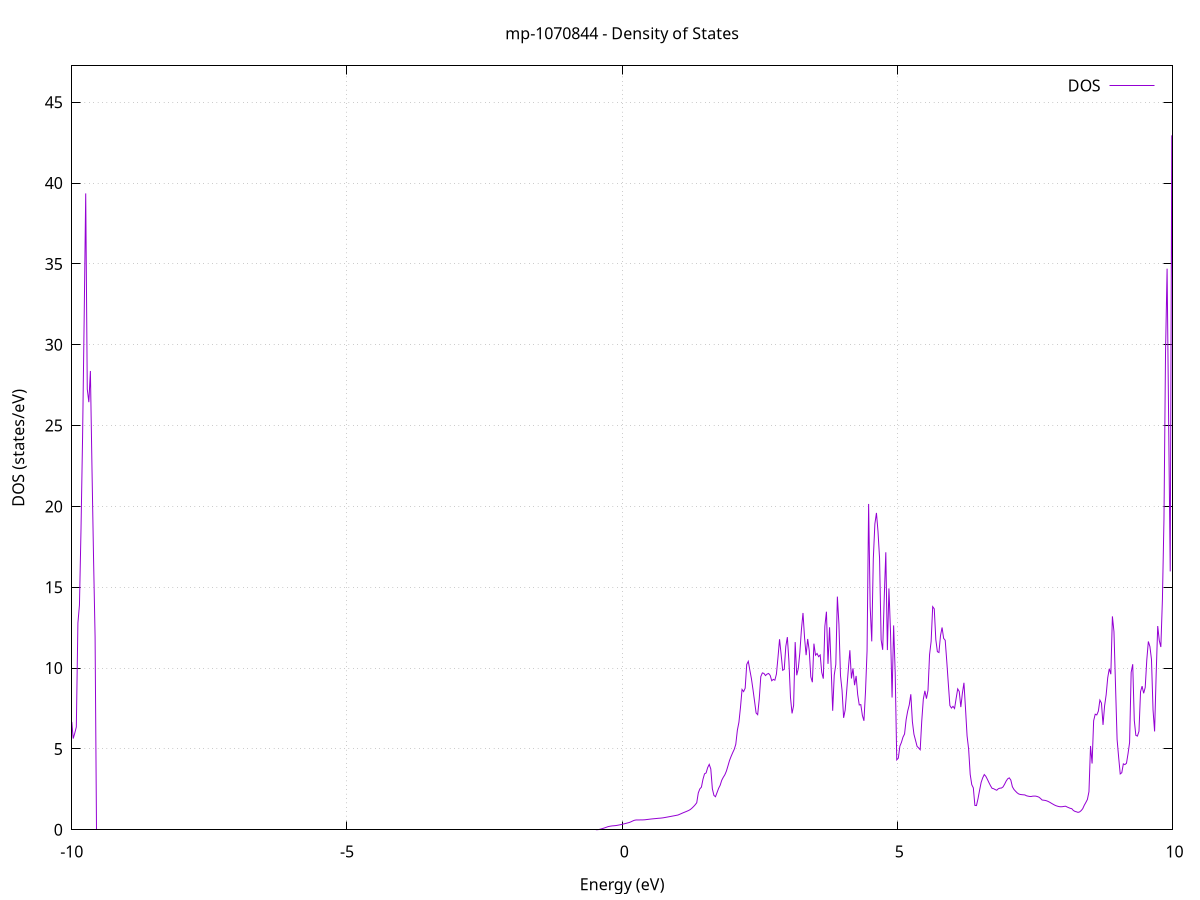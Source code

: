 set title 'mp-1070844 - Density of States'
set xlabel 'Energy (eV)'
set ylabel 'DOS (states/eV)'
set grid
set xrange [-10:10]
set yrange [0:47.246]
set xzeroaxis lt -1
set terminal png size 800,600
set output 'mp-1070844_dos_gnuplot.png'
plot '-' using 1:2 with lines title 'DOS'
-34.166400 0.000000
-34.138000 0.000000
-34.109600 0.000000
-34.081200 0.000000
-34.052800 0.000000
-34.024400 0.000000
-33.996000 0.000000
-33.967600 0.000000
-33.939200 0.000000
-33.910800 0.000000
-33.882400 0.000000
-33.854000 0.000000
-33.825600 0.000000
-33.797200 0.000000
-33.768800 0.000000
-33.740400 0.000000
-33.712100 0.000000
-33.683700 0.000000
-33.655300 0.000000
-33.626900 0.000000
-33.598500 0.000000
-33.570100 0.000000
-33.541700 0.000000
-33.513300 0.000000
-33.484900 0.000000
-33.456500 0.000000
-33.428100 0.000000
-33.399700 0.000000
-33.371300 0.000000
-33.342900 0.000000
-33.314500 0.000000
-33.286100 0.000000
-33.257700 0.000000
-33.229300 0.000000
-33.201000 0.000000
-33.172600 0.000000
-33.144200 0.000000
-33.115800 0.000000
-33.087400 0.000000
-33.059000 0.000000
-33.030600 0.000000
-33.002200 0.000000
-32.973800 0.000000
-32.945400 0.000000
-32.917000 0.000000
-32.888600 0.000000
-32.860200 0.000000
-32.831800 0.000000
-32.803400 0.000000
-32.775000 0.000000
-32.746600 0.000000
-32.718200 0.000000
-32.689900 0.000000
-32.661500 0.000000
-32.633100 0.000000
-32.604700 0.000000
-32.576300 0.000000
-32.547900 0.000000
-32.519500 0.000000
-32.491100 0.000000
-32.462700 0.000000
-32.434300 0.000000
-32.405900 0.000000
-32.377500 0.000000
-32.349100 0.000000
-32.320700 0.000000
-32.292300 0.000000
-32.263900 0.000000
-32.235500 0.000000
-32.207100 0.000000
-32.178800 0.000000
-32.150400 0.000000
-32.122000 0.000000
-32.093600 0.000000
-32.065200 0.000000
-32.036800 0.000000
-32.008400 0.000000
-31.980000 0.000000
-31.951600 0.000000
-31.923200 0.000000
-31.894800 0.000000
-31.866400 0.000000
-31.838000 0.000000
-31.809600 0.000000
-31.781200 0.000000
-31.752800 0.000000
-31.724400 0.000000
-31.696000 0.000000
-31.667700 0.000000
-31.639300 0.000000
-31.610900 0.000000
-31.582500 13.163100
-31.554100 102.648900
-31.525700 0.000000
-31.497300 0.000000
-31.468900 0.000000
-31.440500 0.000000
-31.412100 0.000000
-31.383700 0.000000
-31.355300 0.000000
-31.326900 0.000000
-31.298500 0.000000
-31.270100 0.000000
-31.241700 0.000000
-31.213300 0.000000
-31.184900 0.000000
-31.156500 0.000000
-31.128200 0.000000
-31.099800 0.000000
-31.071400 0.000000
-31.043000 0.000000
-31.014600 0.000000
-30.986200 0.000000
-30.957800 0.000000
-30.929400 0.000000
-30.901000 0.000000
-30.872600 0.000000
-30.844200 0.000000
-30.815800 0.000000
-30.787400 0.000000
-30.759000 0.000000
-30.730600 0.000000
-30.702200 0.000000
-30.673800 0.000000
-30.645400 0.000000
-30.617100 0.000000
-30.588700 0.000000
-30.560300 0.000000
-30.531900 0.000000
-30.503500 0.000000
-30.475100 0.000000
-30.446700 0.000000
-30.418300 0.000000
-30.389900 0.000000
-30.361500 0.000000
-30.333100 0.000000
-30.304700 0.000000
-30.276300 0.000000
-30.247900 0.000000
-30.219500 0.000000
-30.191100 0.000000
-30.162700 0.000000
-30.134300 0.000000
-30.106000 0.000000
-30.077600 0.000000
-30.049200 0.000000
-30.020800 0.000000
-29.992400 0.000000
-29.964000 0.000000
-29.935600 0.000000
-29.907200 0.000000
-29.878800 0.000000
-29.850400 0.000000
-29.822000 0.000000
-29.793600 0.000000
-29.765200 0.000000
-29.736800 0.000000
-29.708400 0.000000
-29.680000 0.000000
-29.651600 0.000000
-29.623200 0.000000
-29.594900 0.000000
-29.566500 0.000000
-29.538100 0.000000
-29.509700 0.000000
-29.481300 0.000000
-29.452900 0.000000
-29.424500 0.000000
-29.396100 0.000000
-29.367700 0.000000
-29.339300 0.000000
-29.310900 0.000000
-29.282500 0.000000
-29.254100 0.000000
-29.225700 0.000000
-29.197300 0.000000
-29.168900 0.000000
-29.140500 0.000000
-29.112100 0.000000
-29.083800 0.000000
-29.055400 0.000000
-29.027000 0.000000
-28.998600 0.000000
-28.970200 0.000000
-28.941800 0.000000
-28.913400 0.000000
-28.885000 0.000000
-28.856600 0.000000
-28.828200 0.000000
-28.799800 0.000000
-28.771400 0.000000
-28.743000 0.000000
-28.714600 0.000000
-28.686200 0.000000
-28.657800 0.000000
-28.629400 0.000000
-28.601000 0.000000
-28.572700 0.000000
-28.544300 0.000000
-28.515900 0.000000
-28.487500 0.000000
-28.459100 0.000000
-28.430700 0.000000
-28.402300 0.000000
-28.373900 0.000000
-28.345500 0.000000
-28.317100 0.000000
-28.288700 0.000000
-28.260300 0.000000
-28.231900 0.000000
-28.203500 0.000000
-28.175100 0.000000
-28.146700 0.000000
-28.118300 0.000000
-28.089900 0.000000
-28.061500 0.000000
-28.033200 0.000000
-28.004800 0.000000
-27.976400 0.000000
-27.948000 0.000000
-27.919600 0.000000
-27.891200 0.000000
-27.862800 0.000000
-27.834400 0.000000
-27.806000 0.000000
-27.777600 0.000000
-27.749200 0.000000
-27.720800 0.000000
-27.692400 0.000000
-27.664000 0.000000
-27.635600 0.000000
-27.607200 0.000000
-27.578800 0.000000
-27.550400 0.000000
-27.522100 0.000000
-27.493700 0.000000
-27.465300 0.000000
-27.436900 0.000000
-27.408500 0.000000
-27.380100 0.000000
-27.351700 0.000000
-27.323300 0.000000
-27.294900 0.000000
-27.266500 0.000000
-27.238100 0.000000
-27.209700 0.000000
-27.181300 0.000000
-27.152900 0.000000
-27.124500 0.000000
-27.096100 0.000000
-27.067700 0.000000
-27.039300 0.000000
-27.011000 0.000000
-26.982600 0.000000
-26.954200 0.000000
-26.925800 0.000000
-26.897400 0.000000
-26.869000 0.000000
-26.840600 0.000000
-26.812200 0.000000
-26.783800 0.000000
-26.755400 0.000000
-26.727000 0.000000
-26.698600 0.000000
-26.670200 0.000000
-26.641800 0.000000
-26.613400 0.000000
-26.585000 0.000000
-26.556600 0.000000
-26.528200 0.000000
-26.499900 0.000000
-26.471500 0.000000
-26.443100 0.000000
-26.414700 0.000000
-26.386300 0.000000
-26.357900 0.000000
-26.329500 0.000000
-26.301100 0.000000
-26.272700 0.000000
-26.244300 0.000000
-26.215900 0.000000
-26.187500 0.000000
-26.159100 0.000000
-26.130700 0.000000
-26.102300 0.000000
-26.073900 0.000000
-26.045500 0.000000
-26.017100 0.000000
-25.988800 0.000000
-25.960400 0.000000
-25.932000 0.000000
-25.903600 0.000000
-25.875200 0.000000
-25.846800 0.000000
-25.818400 0.000000
-25.790000 0.000000
-25.761600 0.000000
-25.733200 0.000000
-25.704800 0.000000
-25.676400 0.000000
-25.648000 0.000000
-25.619600 0.000000
-25.591200 0.000000
-25.562800 0.000000
-25.534400 0.000000
-25.506000 0.000000
-25.477600 0.000000
-25.449300 0.000000
-25.420900 0.000000
-25.392500 0.000000
-25.364100 0.000000
-25.335700 0.000000
-25.307300 0.000000
-25.278900 0.000000
-25.250500 0.000000
-25.222100 0.000000
-25.193700 0.000000
-25.165300 0.000000
-25.136900 0.000000
-25.108500 0.000000
-25.080100 0.000000
-25.051700 0.000000
-25.023300 0.000000
-24.994900 0.000000
-24.966500 0.000000
-24.938200 0.000000
-24.909800 0.000000
-24.881400 0.000000
-24.853000 0.000000
-24.824600 0.000000
-24.796200 0.000000
-24.767800 0.000000
-24.739400 0.000000
-24.711000 0.000000
-24.682600 0.000000
-24.654200 0.000000
-24.625800 0.000000
-24.597400 0.000000
-24.569000 0.000000
-24.540600 0.000000
-24.512200 0.000000
-24.483800 0.000000
-24.455400 0.000000
-24.427100 0.000000
-24.398700 0.000000
-24.370300 0.000000
-24.341900 0.000000
-24.313500 0.000000
-24.285100 0.000000
-24.256700 0.000000
-24.228300 0.000000
-24.199900 0.000000
-24.171500 0.000000
-24.143100 0.000000
-24.114700 0.000000
-24.086300 0.000000
-24.057900 0.000000
-24.029500 0.000000
-24.001100 0.000000
-23.972700 0.000000
-23.944300 0.000000
-23.916000 0.000000
-23.887600 0.000000
-23.859200 0.000000
-23.830800 0.000000
-23.802400 0.000000
-23.774000 0.000000
-23.745600 0.000000
-23.717200 0.000000
-23.688800 0.000000
-23.660400 0.000000
-23.632000 0.000000
-23.603600 0.000000
-23.575200 0.000000
-23.546800 0.000000
-23.518400 0.000000
-23.490000 0.000000
-23.461600 0.000000
-23.433200 0.000000
-23.404900 0.000000
-23.376500 0.000000
-23.348100 0.000000
-23.319700 0.000000
-23.291300 0.000000
-23.262900 0.000000
-23.234500 0.000000
-23.206100 0.000000
-23.177700 0.000000
-23.149300 0.000000
-23.120900 0.000000
-23.092500 0.000000
-23.064100 0.000000
-23.035700 0.000000
-23.007300 0.000000
-22.978900 0.000000
-22.950500 0.000000
-22.922100 0.000000
-22.893800 0.000000
-22.865400 0.000000
-22.837000 0.000000
-22.808600 0.000000
-22.780200 0.000000
-22.751800 0.000000
-22.723400 0.000000
-22.695000 0.000000
-22.666600 0.000000
-22.638200 0.000000
-22.609800 0.000000
-22.581400 0.000000
-22.553000 0.000000
-22.524600 0.000000
-22.496200 0.000000
-22.467800 0.000000
-22.439400 0.000000
-22.411000 0.000000
-22.382600 0.000000
-22.354300 0.000000
-22.325900 0.000000
-22.297500 0.000000
-22.269100 0.000000
-22.240700 0.000000
-22.212300 0.000000
-22.183900 0.000000
-22.155500 0.000000
-22.127100 0.000000
-22.098700 0.000000
-22.070300 0.000000
-22.041900 0.000000
-22.013500 0.000000
-21.985100 0.000000
-21.956700 0.000000
-21.928300 0.000000
-21.899900 0.000000
-21.871500 0.000000
-21.843200 0.000000
-21.814800 0.000000
-21.786400 0.000000
-21.758000 0.000000
-21.729600 0.000000
-21.701200 0.000000
-21.672800 0.000000
-21.644400 0.000000
-21.616000 0.000000
-21.587600 0.000000
-21.559200 0.000000
-21.530800 0.000000
-21.502400 0.000000
-21.474000 0.000000
-21.445600 0.000000
-21.417200 0.000000
-21.388800 0.000000
-21.360400 0.000000
-21.332100 0.000000
-21.303700 0.000000
-21.275300 0.000000
-21.246900 0.000000
-21.218500 0.000000
-21.190100 0.000000
-21.161700 0.000000
-21.133300 0.000000
-21.104900 0.000000
-21.076500 0.000000
-21.048100 0.000000
-21.019700 0.000000
-20.991300 0.000000
-20.962900 0.000000
-20.934500 0.000000
-20.906100 0.000000
-20.877700 0.000000
-20.849300 0.000000
-20.821000 0.000000
-20.792600 0.000000
-20.764200 0.000000
-20.735800 0.000000
-20.707400 0.000000
-20.679000 0.000000
-20.650600 0.000000
-20.622200 0.000000
-20.593800 0.000000
-20.565400 0.000000
-20.537000 0.000000
-20.508600 0.000000
-20.480200 0.000000
-20.451800 0.000000
-20.423400 0.000000
-20.395000 0.000000
-20.366600 0.000000
-20.338200 0.000000
-20.309900 0.000000
-20.281500 0.000000
-20.253100 0.000000
-20.224700 0.000000
-20.196300 0.000000
-20.167900 0.000000
-20.139500 0.000000
-20.111100 0.000000
-20.082700 0.000000
-20.054300 0.000000
-20.025900 0.000000
-19.997500 0.000000
-19.969100 0.000000
-19.940700 0.000000
-19.912300 0.000000
-19.883900 0.000000
-19.855500 0.000000
-19.827100 0.000000
-19.798800 0.000000
-19.770400 0.000000
-19.742000 0.000000
-19.713600 0.000000
-19.685200 0.000000
-19.656800 0.000000
-19.628400 0.000000
-19.600000 0.000000
-19.571600 0.000000
-19.543200 0.000000
-19.514800 0.000000
-19.486400 0.000000
-19.458000 0.000000
-19.429600 0.000000
-19.401200 0.000000
-19.372800 0.000000
-19.344400 0.000000
-19.316000 0.000000
-19.287600 0.000000
-19.259300 0.000000
-19.230900 0.000000
-19.202500 0.000000
-19.174100 0.000000
-19.145700 0.000000
-19.117300 0.000000
-19.088900 0.000000
-19.060500 0.000000
-19.032100 0.000000
-19.003700 0.000000
-18.975300 0.000000
-18.946900 0.000000
-18.918500 0.000000
-18.890100 0.000000
-18.861700 0.000000
-18.833300 0.000000
-18.804900 0.000000
-18.776500 0.000000
-18.748200 0.000000
-18.719800 0.000000
-18.691400 0.000000
-18.663000 0.000000
-18.634600 0.000000
-18.606200 0.000000
-18.577800 0.000000
-18.549400 0.000000
-18.521000 0.000000
-18.492600 0.000000
-18.464200 0.000000
-18.435800 0.000000
-18.407400 0.000000
-18.379000 0.000000
-18.350600 0.000000
-18.322200 0.000000
-18.293800 0.000000
-18.265400 0.000000
-18.237100 0.000000
-18.208700 0.000000
-18.180300 0.000000
-18.151900 0.000000
-18.123500 0.000000
-18.095100 0.000000
-18.066700 0.000000
-18.038300 0.000000
-18.009900 0.000000
-17.981500 0.000000
-17.953100 0.000000
-17.924700 0.000000
-17.896300 0.000000
-17.867900 0.000000
-17.839500 0.000000
-17.811100 0.000000
-17.782700 0.000000
-17.754300 0.000000
-17.726000 0.000000
-17.697600 0.000000
-17.669200 0.000000
-17.640800 0.000000
-17.612400 0.000000
-17.584000 0.000000
-17.555600 0.000000
-17.527200 0.000000
-17.498800 0.000000
-17.470400 0.000000
-17.442000 0.000000
-17.413600 0.000000
-17.385200 0.000000
-17.356800 0.000000
-17.328400 0.000000
-17.300000 0.000000
-17.271600 0.000000
-17.243200 0.000000
-17.214900 0.000000
-17.186500 0.000000
-17.158100 0.000000
-17.129700 0.000000
-17.101300 0.000000
-17.072900 0.000000
-17.044500 0.000000
-17.016100 0.000000
-16.987700 0.000000
-16.959300 0.000000
-16.930900 0.000000
-16.902500 0.000000
-16.874100 0.000000
-16.845700 0.000000
-16.817300 0.000000
-16.788900 0.000000
-16.760500 0.000000
-16.732100 0.000000
-16.703700 0.000000
-16.675400 0.000000
-16.647000 0.000000
-16.618600 0.000000
-16.590200 0.000000
-16.561800 0.000000
-16.533400 0.000000
-16.505000 0.000000
-16.476600 0.000000
-16.448200 0.000000
-16.419800 0.000000
-16.391400 0.000000
-16.363000 0.000000
-16.334600 0.000000
-16.306200 0.000000
-16.277800 0.000000
-16.249400 0.000000
-16.221000 0.000000
-16.192600 0.000000
-16.164300 0.000000
-16.135900 0.000000
-16.107500 0.000000
-16.079100 0.000000
-16.050700 0.000000
-16.022300 0.000000
-15.993900 0.000000
-15.965500 0.000000
-15.937100 0.000000
-15.908700 0.000000
-15.880300 0.000000
-15.851900 0.000000
-15.823500 0.000000
-15.795100 0.000000
-15.766700 0.000000
-15.738300 0.000000
-15.709900 0.000000
-15.681500 0.000000
-15.653200 0.000000
-15.624800 0.000000
-15.596400 0.000000
-15.568000 0.000000
-15.539600 0.000000
-15.511200 0.000000
-15.482800 0.000000
-15.454400 0.000000
-15.426000 0.000000
-15.397600 0.000000
-15.369200 0.000000
-15.340800 0.000000
-15.312400 0.000000
-15.284000 0.000000
-15.255600 0.000000
-15.227200 0.000000
-15.198800 0.000000
-15.170400 0.000000
-15.142100 0.000000
-15.113700 0.000000
-15.085300 0.000000
-15.056900 0.000000
-15.028500 0.000000
-15.000100 0.000000
-14.971700 0.000000
-14.943300 0.000000
-14.914900 0.000000
-14.886500 0.000000
-14.858100 0.000000
-14.829700 0.000000
-14.801300 0.000000
-14.772900 0.000000
-14.744500 0.000000
-14.716100 0.000000
-14.687700 0.000000
-14.659300 0.000000
-14.631000 0.000000
-14.602600 0.000000
-14.574200 0.000000
-14.545800 0.000000
-14.517400 0.000000
-14.489000 0.000000
-14.460600 0.000000
-14.432200 0.000000
-14.403800 0.000000
-14.375400 0.000000
-14.347000 0.000000
-14.318600 0.000000
-14.290200 0.000000
-14.261800 0.000000
-14.233400 0.000000
-14.205000 0.000000
-14.176600 0.000000
-14.148200 0.000000
-14.119900 0.000000
-14.091500 0.000000
-14.063100 0.000000
-14.034700 0.000000
-14.006300 0.000000
-13.977900 0.000000
-13.949500 0.000000
-13.921100 0.000000
-13.892700 0.000000
-13.864300 0.000000
-13.835900 0.000000
-13.807500 0.000000
-13.779100 0.000000
-13.750700 0.000000
-13.722300 0.000000
-13.693900 0.000000
-13.665500 0.000000
-13.637100 0.000000
-13.608700 0.000000
-13.580400 0.000000
-13.552000 0.000000
-13.523600 0.000000
-13.495200 0.000000
-13.466800 0.000000
-13.438400 0.000000
-13.410000 0.000000
-13.381600 0.000000
-13.353200 0.000000
-13.324800 0.000000
-13.296400 0.000000
-13.268000 0.000000
-13.239600 0.000000
-13.211200 0.000000
-13.182800 0.000000
-13.154400 0.000000
-13.126000 0.000000
-13.097600 0.000000
-13.069300 0.000000
-13.040900 0.000000
-13.012500 0.000000
-12.984100 0.000000
-12.955700 0.000000
-12.927300 0.000000
-12.898900 0.000000
-12.870500 0.000000
-12.842100 0.000000
-12.813700 0.000000
-12.785300 0.000000
-12.756900 0.000000
-12.728500 0.000000
-12.700100 0.000000
-12.671700 0.000000
-12.643300 0.000000
-12.614900 0.000000
-12.586500 0.000000
-12.558200 0.000000
-12.529800 0.000000
-12.501400 0.000000
-12.473000 0.000000
-12.444600 0.000000
-12.416200 0.000000
-12.387800 0.000000
-12.359400 0.000000
-12.331000 0.000000
-12.302600 0.000000
-12.274200 0.000000
-12.245800 0.000000
-12.217400 0.000000
-12.189000 0.000000
-12.160600 0.000000
-12.132200 0.000000
-12.103800 0.000000
-12.075400 0.000000
-12.047100 0.000000
-12.018700 0.000000
-11.990300 0.000000
-11.961900 0.000000
-11.933500 0.000000
-11.905100 0.000000
-11.876700 0.000000
-11.848300 0.000000
-11.819900 0.000000
-11.791500 0.000000
-11.763100 0.000000
-11.734700 0.000000
-11.706300 0.000000
-11.677900 0.000000
-11.649500 0.000000
-11.621100 0.000000
-11.592700 0.000000
-11.564300 0.000000
-11.536000 0.000000
-11.507600 0.000000
-11.479200 0.000000
-11.450800 0.000000
-11.422400 0.000000
-11.394000 0.000000
-11.365600 0.000000
-11.337200 0.000000
-11.308800 0.000000
-11.280400 0.000000
-11.252000 0.000000
-11.223600 0.000000
-11.195200 0.000000
-11.166800 0.000000
-11.138400 0.000000
-11.110000 0.000000
-11.081600 0.000000
-11.053200 0.000000
-11.024800 0.000000
-10.996500 0.000000
-10.968100 0.000000
-10.939700 0.000000
-10.911300 0.000000
-10.882900 0.000000
-10.854500 0.000000
-10.826100 0.000000
-10.797700 0.000000
-10.769300 0.000000
-10.740900 0.000000
-10.712500 0.000000
-10.684100 0.000000
-10.655700 0.000000
-10.627300 0.000000
-10.598900 0.000000
-10.570500 0.000000
-10.542100 0.000000
-10.513700 0.000000
-10.485400 0.000000
-10.457000 0.000000
-10.428600 0.000000
-10.400200 0.000000
-10.371800 0.000000
-10.343400 0.000000
-10.315000 0.000000
-10.286600 0.000000
-10.258200 0.000000
-10.229800 0.655000
-10.201400 6.188200
-10.173000 9.972200
-10.144600 14.076400
-10.116200 30.335800
-10.087800 29.120500
-10.059400 19.081400
-10.031000 12.658400
-10.002600 6.779300
-9.974300 5.640800
-9.945900 5.976700
-9.917500 6.359400
-9.889100 12.781900
-9.860700 13.904100
-9.832300 18.626200
-9.803900 24.281500
-9.775500 31.522900
-9.747100 39.359400
-9.718700 27.253600
-9.690300 26.446100
-9.661900 28.375800
-9.633500 22.428700
-9.605100 16.870500
-9.576700 11.923900
-9.548300 0.000000
-9.519900 0.000000
-9.491500 0.000000
-9.463200 0.000000
-9.434800 0.000000
-9.406400 0.000000
-9.378000 0.000000
-9.349600 0.000000
-9.321200 0.000000
-9.292800 0.000000
-9.264400 0.000000
-9.236000 0.000000
-9.207600 0.000000
-9.179200 0.000000
-9.150800 0.000000
-9.122400 0.000000
-9.094000 0.000000
-9.065600 0.000000
-9.037200 0.000000
-9.008800 0.000000
-8.980400 0.000000
-8.952100 0.000000
-8.923700 0.000000
-8.895300 0.000000
-8.866900 0.000000
-8.838500 0.000000
-8.810100 0.000000
-8.781700 0.000000
-8.753300 0.000000
-8.724900 0.000000
-8.696500 0.000000
-8.668100 0.000000
-8.639700 0.000000
-8.611300 0.000000
-8.582900 0.000000
-8.554500 0.000000
-8.526100 0.000000
-8.497700 0.000000
-8.469300 0.000000
-8.441000 0.000000
-8.412600 0.000000
-8.384200 0.000000
-8.355800 0.000000
-8.327400 0.000000
-8.299000 0.000000
-8.270600 0.000000
-8.242200 0.000000
-8.213800 0.000000
-8.185400 0.000000
-8.157000 0.000000
-8.128600 0.000000
-8.100200 0.000000
-8.071800 0.000000
-8.043400 0.000000
-8.015000 0.000000
-7.986600 0.000000
-7.958200 0.000000
-7.929800 0.000000
-7.901500 0.000000
-7.873100 0.000000
-7.844700 0.000000
-7.816300 0.000000
-7.787900 0.000000
-7.759500 0.000000
-7.731100 0.000000
-7.702700 0.000000
-7.674300 0.000000
-7.645900 0.000000
-7.617500 0.000000
-7.589100 0.000000
-7.560700 0.000000
-7.532300 0.000000
-7.503900 0.000000
-7.475500 0.000000
-7.447100 0.000000
-7.418700 0.000000
-7.390400 0.000000
-7.362000 0.000000
-7.333600 0.000000
-7.305200 0.000000
-7.276800 0.000000
-7.248400 0.000000
-7.220000 0.000000
-7.191600 0.000000
-7.163200 0.000000
-7.134800 0.000000
-7.106400 0.000000
-7.078000 0.000000
-7.049600 0.000000
-7.021200 0.000000
-6.992800 0.000000
-6.964400 0.000000
-6.936000 0.000000
-6.907600 0.000000
-6.879300 0.000000
-6.850900 0.000000
-6.822500 0.000000
-6.794100 0.000000
-6.765700 0.000000
-6.737300 0.000000
-6.708900 0.000000
-6.680500 0.000000
-6.652100 0.000000
-6.623700 0.000000
-6.595300 0.000000
-6.566900 0.000000
-6.538500 0.000000
-6.510100 0.000000
-6.481700 0.000000
-6.453300 0.000000
-6.424900 0.000000
-6.396500 0.000000
-6.368200 0.000000
-6.339800 0.000000
-6.311400 0.000000
-6.283000 0.000000
-6.254600 0.000000
-6.226200 0.000000
-6.197800 0.000000
-6.169400 0.000000
-6.141000 0.000000
-6.112600 0.000000
-6.084200 0.000000
-6.055800 0.000000
-6.027400 0.000000
-5.999000 0.000000
-5.970600 0.000000
-5.942200 0.000000
-5.913800 0.000000
-5.885400 0.000000
-5.857100 0.000000
-5.828700 0.000000
-5.800300 0.000000
-5.771900 0.000000
-5.743500 0.000000
-5.715100 0.000000
-5.686700 0.000000
-5.658300 0.000000
-5.629900 0.000000
-5.601500 0.000000
-5.573100 0.000000
-5.544700 0.000000
-5.516300 0.000000
-5.487900 0.000000
-5.459500 0.000000
-5.431100 0.000000
-5.402700 0.000000
-5.374300 0.000000
-5.346000 0.000000
-5.317600 0.000000
-5.289200 0.000000
-5.260800 0.000000
-5.232400 0.000000
-5.204000 0.000000
-5.175600 0.000000
-5.147200 0.000000
-5.118800 0.000000
-5.090400 0.000000
-5.062000 0.000000
-5.033600 0.000000
-5.005200 0.000000
-4.976800 0.000000
-4.948400 0.000000
-4.920000 0.000000
-4.891600 0.000000
-4.863200 0.000000
-4.834800 0.000000
-4.806500 0.000000
-4.778100 0.000000
-4.749700 0.000000
-4.721300 0.000000
-4.692900 0.000000
-4.664500 0.000000
-4.636100 0.000000
-4.607700 0.000000
-4.579300 0.000000
-4.550900 0.000000
-4.522500 0.000000
-4.494100 0.000000
-4.465700 0.000000
-4.437300 0.000000
-4.408900 0.000000
-4.380500 0.000000
-4.352100 0.000000
-4.323700 0.000000
-4.295400 0.000000
-4.267000 0.000000
-4.238600 0.000000
-4.210200 0.000000
-4.181800 0.000000
-4.153400 0.000000
-4.125000 0.000000
-4.096600 0.000000
-4.068200 0.000000
-4.039800 0.000000
-4.011400 0.000000
-3.983000 0.000000
-3.954600 0.000000
-3.926200 0.000000
-3.897800 0.000000
-3.869400 0.000000
-3.841000 0.000000
-3.812600 0.000000
-3.784300 0.000000
-3.755900 0.000000
-3.727500 0.000000
-3.699100 0.000000
-3.670700 0.000000
-3.642300 0.000000
-3.613900 0.000000
-3.585500 0.000000
-3.557100 0.000000
-3.528700 0.000000
-3.500300 0.000000
-3.471900 0.000000
-3.443500 0.000000
-3.415100 0.000000
-3.386700 0.000000
-3.358300 0.000000
-3.329900 0.000000
-3.301500 0.000000
-3.273200 0.000000
-3.244800 0.000000
-3.216400 0.000000
-3.188000 0.000000
-3.159600 0.000000
-3.131200 0.000000
-3.102800 0.000000
-3.074400 0.000000
-3.046000 0.000000
-3.017600 0.000000
-2.989200 0.000000
-2.960800 0.000000
-2.932400 0.000000
-2.904000 0.000000
-2.875600 0.000000
-2.847200 0.000000
-2.818800 0.000000
-2.790400 0.000000
-2.762100 0.000000
-2.733700 0.000000
-2.705300 0.000000
-2.676900 0.000000
-2.648500 0.000000
-2.620100 0.000000
-2.591700 0.000000
-2.563300 0.000000
-2.534900 0.000000
-2.506500 0.000000
-2.478100 0.000000
-2.449700 0.000000
-2.421300 0.000000
-2.392900 0.000000
-2.364500 0.000000
-2.336100 0.000000
-2.307700 0.000000
-2.279300 0.000000
-2.250900 0.000000
-2.222600 0.000000
-2.194200 0.000000
-2.165800 0.000000
-2.137400 0.000000
-2.109000 0.000000
-2.080600 0.000000
-2.052200 0.000000
-2.023800 0.000000
-1.995400 0.000000
-1.967000 0.000000
-1.938600 0.000000
-1.910200 0.000000
-1.881800 0.000000
-1.853400 0.000000
-1.825000 0.000000
-1.796600 0.000000
-1.768200 0.000000
-1.739800 0.000000
-1.711500 0.000000
-1.683100 0.000000
-1.654700 0.000000
-1.626300 0.000000
-1.597900 0.000000
-1.569500 0.000000
-1.541100 0.000000
-1.512700 0.000000
-1.484300 0.000000
-1.455900 0.000000
-1.427500 0.000000
-1.399100 0.000000
-1.370700 0.000000
-1.342300 0.000000
-1.313900 0.000000
-1.285500 0.000000
-1.257100 0.000000
-1.228700 0.000000
-1.200400 0.000000
-1.172000 0.000000
-1.143600 0.000000
-1.115200 0.000000
-1.086800 0.000000
-1.058400 0.000000
-1.030000 0.000000
-1.001600 0.000000
-0.973200 0.000000
-0.944800 0.000000
-0.916400 0.000000
-0.888000 0.000000
-0.859600 0.000000
-0.831200 0.000000
-0.802800 0.000000
-0.774400 0.000000
-0.746000 0.000000
-0.717600 0.000000
-0.689300 0.000000
-0.660900 0.000000
-0.632500 0.000000
-0.604100 0.000000
-0.575700 0.000000
-0.547300 0.000000
-0.518900 0.000000
-0.490500 0.000000
-0.462100 0.000600
-0.433700 0.009800
-0.405300 0.030200
-0.376900 0.055800
-0.348500 0.084100
-0.320100 0.115300
-0.291700 0.149200
-0.263300 0.186600
-0.234900 0.209300
-0.206500 0.227500
-0.178200 0.240900
-0.149800 0.249000
-0.121400 0.258400
-0.093000 0.272800
-0.064600 0.290700
-0.036200 0.309400
-0.007800 0.330500
0.020600 0.354400
0.049000 0.378100
0.077400 0.403100
0.105800 0.429100
0.134200 0.456200
0.162600 0.496800
0.191000 0.542600
0.219400 0.583700
0.247800 0.604000
0.276200 0.607900
0.304600 0.607800
0.332900 0.609600
0.361300 0.611300
0.389700 0.613200
0.418100 0.620700
0.446500 0.632900
0.474900 0.644900
0.503300 0.656500
0.531700 0.667900
0.560100 0.677800
0.588500 0.686900
0.616900 0.695800
0.645300 0.706200
0.673700 0.714500
0.702100 0.722000
0.730500 0.732900
0.758900 0.748000
0.787300 0.765400
0.815700 0.783000
0.844100 0.801100
0.872400 0.819300
0.900800 0.837800
0.929200 0.855900
0.957600 0.874400
0.986000 0.893300
1.014400 0.912900
1.042800 0.954000
1.071200 0.995200
1.099600 1.038400
1.128000 1.078300
1.156400 1.117300
1.184800 1.158700
1.213200 1.202400
1.241600 1.260800
1.270000 1.343300
1.298400 1.438000
1.326800 1.545200
1.355200 1.671100
1.383500 2.279500
1.411900 2.528700
1.440300 2.636900
1.468700 3.123200
1.497100 3.461100
1.525500 3.514800
1.553900 3.845700
1.582300 4.043700
1.610700 3.762300
1.639100 2.537100
1.667500 2.127100
1.695900 2.043100
1.724300 2.301200
1.752700 2.561700
1.781100 2.753900
1.809500 3.060600
1.837900 3.246200
1.866300 3.403100
1.894600 3.631100
1.923000 3.954800
1.951400 4.290400
1.979800 4.538700
2.008200 4.765100
2.036600 4.972000
2.065000 5.288600
2.093400 6.154400
2.121800 6.649800
2.150200 7.572800
2.178600 8.678900
2.207000 8.546300
2.235400 8.758100
2.263800 10.225700
2.292200 10.419400
2.320600 9.869800
2.349000 9.346500
2.377400 8.672900
2.405700 7.955400
2.434100 7.222500
2.462500 7.119500
2.490900 8.075400
2.519300 9.471600
2.547700 9.702300
2.576100 9.671600
2.604500 9.536600
2.632900 9.628300
2.661300 9.669000
2.689700 9.548600
2.718100 9.216600
2.746500 9.302100
2.774900 9.251300
2.803300 9.631700
2.831700 10.659300
2.860100 11.784700
2.888500 10.859100
2.916800 9.863200
2.945200 9.920200
2.973600 11.338600
3.002000 11.916100
3.030400 10.414200
3.058800 8.184700
3.087200 7.196600
3.115600 7.686900
3.144000 11.609300
3.172400 9.555200
3.200800 9.976700
3.229200 10.972000
3.257600 12.386900
3.286000 13.409000
3.314400 11.882700
3.342800 10.798200
3.371200 11.801600
3.399600 11.079700
3.427900 9.463800
3.456300 9.126400
3.484700 11.511500
3.513100 10.798200
3.541500 10.904000
3.569900 10.707900
3.598300 10.813200
3.626700 9.733400
3.655100 9.347200
3.683500 12.591000
3.711900 13.487900
3.740300 10.261000
3.768700 12.523500
3.797100 10.063100
3.825500 7.360500
3.853900 9.568400
3.882300 10.221500
3.910700 14.421700
3.939100 12.708300
3.967400 9.534800
3.995800 8.618100
4.024200 6.922600
4.052600 7.406000
4.081000 8.636400
4.109400 9.915700
4.137800 11.105900
4.166200 9.356300
4.194600 9.986400
4.223000 8.942500
4.251400 9.514500
4.279800 8.362900
4.308200 7.719400
4.336600 7.742300
4.365000 7.074900
4.393400 6.740200
4.421800 8.537100
4.450200 11.068500
4.478500 20.154200
4.506900 13.793100
4.535300 11.652100
4.563700 16.764100
4.592100 18.913000
4.620500 19.596000
4.648900 18.453000
4.677300 16.796900
4.705700 11.752500
4.734100 11.129400
4.762500 14.380700
4.790900 17.161800
4.819300 11.115000
4.847700 14.928500
4.876100 12.254300
4.904500 8.179700
4.932900 12.640300
4.961300 9.710900
4.989600 4.323100
5.018000 4.431300
5.046400 5.169900
5.074800 5.404700
5.103200 5.731400
5.131600 5.925500
5.160000 6.806600
5.188400 7.341700
5.216800 7.720000
5.245200 8.381000
5.273600 6.693800
5.302000 5.907400
5.330400 5.539700
5.358800 5.159500
5.387200 5.061200
5.415600 4.950900
5.444000 6.732100
5.472400 8.074400
5.500700 8.595300
5.529100 8.111900
5.557500 8.627000
5.585900 10.836200
5.614300 11.650100
5.642700 13.799700
5.671100 13.665000
5.699500 11.764300
5.727900 11.015400
5.756300 10.961600
5.784700 12.009000
5.813100 12.512900
5.841500 11.839400
5.869900 11.720400
5.898300 10.430700
5.926700 9.033100
5.955100 7.683900
5.983500 7.529300
6.011800 7.634100
6.040200 7.501100
6.068600 8.123000
6.097000 8.714200
6.125400 8.552200
6.153800 7.589500
6.182200 8.442900
6.210600 9.090100
6.239000 7.500000
6.267400 5.807700
6.295800 4.983100
6.324200 3.427000
6.352600 2.792800
6.381000 2.591000
6.409400 1.507100
6.437800 1.496900
6.466200 1.921900
6.494600 2.442800
6.523000 2.929000
6.551300 3.210800
6.579700 3.415500
6.608100 3.307100
6.636500 3.119600
6.664900 2.915000
6.693300 2.724500
6.721700 2.564400
6.750100 2.539700
6.778500 2.485100
6.806900 2.444900
6.835300 2.537500
6.863700 2.574200
6.892100 2.581300
6.920500 2.650200
6.948900 2.814400
6.977300 3.010500
7.005700 3.153500
7.034100 3.211300
7.062400 3.072400
7.090800 2.660600
7.119200 2.493800
7.147600 2.387000
7.176000 2.288500
7.204400 2.217300
7.232800 2.185900
7.261200 2.172000
7.289600 2.162900
7.318000 2.155000
7.346400 2.103500
7.374800 2.079500
7.403200 2.061500
7.431600 2.058100
7.460000 2.079300
7.488400 2.083200
7.516800 2.080400
7.545200 2.053800
7.573500 2.015500
7.601900 1.937700
7.630300 1.841900
7.658700 1.828800
7.687100 1.815400
7.715500 1.787600
7.743900 1.746600
7.772300 1.696100
7.800700 1.637500
7.829100 1.581500
7.857500 1.528300
7.885900 1.485000
7.914300 1.455000
7.942700 1.430700
7.971100 1.422200
7.999500 1.428200
8.027900 1.446200
8.056300 1.457000
8.084600 1.410500
8.113000 1.367400
8.141400 1.327900
8.169800 1.304600
8.198200 1.196900
8.226600 1.138300
8.255000 1.111100
8.283400 1.076200
8.311800 1.104400
8.340200 1.183900
8.368600 1.302100
8.397000 1.515800
8.425400 1.688800
8.453800 1.877300
8.482200 2.357100
8.510600 5.182600
8.539000 4.097300
8.567400 6.745500
8.595700 7.147900
8.624100 7.104100
8.652500 7.334300
8.680900 8.021100
8.709300 7.836600
8.737700 6.486100
8.766100 7.662100
8.794500 8.347400
8.822900 9.401300
8.851300 9.964000
8.879700 9.621600
8.908100 13.200000
8.936500 12.251600
8.964900 8.890800
8.993300 5.585100
9.021700 4.474900
9.050100 3.453700
9.078500 3.527900
9.106800 4.077000
9.135200 4.032100
9.163600 4.112200
9.192000 4.704500
9.220400 5.396800
9.248800 9.738000
9.277200 10.238900
9.305600 6.770500
9.334000 5.838300
9.362400 5.794000
9.390800 6.091400
9.419200 8.542800
9.447600 8.883600
9.476000 8.441500
9.504400 8.803700
9.532800 10.505400
9.561200 11.646200
9.589600 11.330500
9.618000 10.539500
9.646300 7.415500
9.674700 6.080200
9.703100 9.611600
9.731500 12.600400
9.759900 11.701800
9.788300 11.304000
9.816700 14.221400
9.845100 19.215600
9.873500 29.549000
9.901900 34.702300
9.930300 25.168400
9.958700 15.978200
9.987100 42.950600
10.015500 23.216800
10.043900 58.637000
10.072300 48.981500
10.100700 45.323600
10.129100 42.940100
10.157400 47.724400
10.185800 26.729000
10.214200 23.230200
10.242600 25.428500
10.271000 21.181100
10.299400 21.787700
10.327800 15.191900
10.356200 23.009200
10.384600 23.816600
10.413000 23.684500
10.441400 22.518300
10.469800 19.868500
10.498200 18.380900
10.526600 21.326900
10.555000 15.730800
10.583400 15.298300
10.611800 12.589400
10.640200 21.450000
10.668500 15.181000
10.696900 16.521600
10.725300 9.031800
10.753700 7.349500
10.782100 10.161900
10.810500 13.834900
10.838900 9.249600
10.867300 6.444800
10.895700 5.343600
10.924100 3.636400
10.952500 3.019900
10.980900 2.741000
11.009300 2.433400
11.037700 2.309100
11.066100 2.311900
11.094500 2.176200
11.122900 2.290300
11.151300 2.577900
11.179600 2.971900
11.208000 3.241100
11.236400 3.505500
11.264800 3.463300
11.293200 3.546900
11.321600 3.642500
11.350000 3.679200
11.378400 3.693200
11.406800 3.757500
11.435200 3.859300
11.463600 3.970200
11.492000 4.185600
11.520400 4.247400
11.548800 3.575200
11.577200 3.349600
11.605600 3.231300
11.634000 3.104300
11.662400 2.902100
11.690700 2.764600
11.719100 2.611500
11.747500 2.280800
11.775900 2.197600
11.804300 2.409400
11.832700 2.625100
11.861100 2.574900
11.889500 2.832300
11.917900 3.100900
11.946300 3.723600
11.974700 4.550900
12.003100 5.937500
12.031500 4.838100
12.059900 4.562300
12.088300 4.333800
12.116700 4.182700
12.145100 4.301300
12.173500 4.334200
12.201800 4.044000
12.230200 4.046500
12.258600 4.070400
12.287000 4.196000
12.315400 3.650900
12.343800 3.163900
12.372200 2.883200
12.400600 2.763100
12.429000 2.793800
12.457400 2.959400
12.485800 3.152200
12.514200 3.604600
12.542600 4.149500
12.571000 4.578200
12.599400 5.111400
12.627800 5.241600
12.656200 5.831100
12.684600 5.431100
12.713000 5.344600
12.741300 4.659200
12.769700 3.876900
12.798100 3.570600
12.826500 3.356900
12.854900 3.223700
12.883300 3.040700
12.911700 3.007500
12.940100 3.069300
12.968500 2.986000
12.996900 2.938200
13.025300 2.917800
13.053700 2.909800
13.082100 2.357500
13.110500 2.300500
13.138900 2.249100
13.167300 2.346000
13.195700 2.678200
13.224100 2.287900
13.252400 2.280200
13.280800 2.361500
13.309200 2.345200
13.337600 2.315400
13.366000 2.264000
13.394400 2.259100
13.422800 2.264700
13.451200 2.292400
13.479600 2.333200
13.508000 2.381000
13.536400 2.436200
13.564800 2.646600
13.593200 3.148500
13.621600 3.347800
13.650000 3.039400
13.678400 3.046100
13.706800 3.083200
13.735200 3.122100
13.763500 3.028300
13.791900 2.805300
13.820300 2.716900
13.848700 2.608900
13.877100 2.570200
13.905500 2.532300
13.933900 2.491200
13.962300 2.442500
13.990700 2.500000
14.019100 2.725500
14.047500 2.857000
14.075900 2.955000
14.104300 3.050900
14.132700 2.995400
14.161100 2.937000
14.189500 2.883400
14.217900 2.732900
14.246300 2.601300
14.274600 2.473200
14.303000 2.427500
14.331400 2.417300
14.359800 2.477000
14.388200 3.068000
14.416600 2.686400
14.445000 2.730700
14.473400 2.833900
14.501800 3.180300
14.530200 4.160100
14.558600 4.471300
14.587000 4.734600
14.615400 5.209300
14.643800 5.212100
14.672200 4.809500
14.700600 4.481500
14.729000 4.466900
14.757400 4.940700
14.785700 4.927300
14.814100 4.740100
14.842500 4.347700
14.870900 3.656300
14.899300 3.130300
14.927700 3.189400
14.956100 3.276700
14.984500 3.399100
15.012900 3.520200
15.041300 3.565000
15.069700 3.668100
15.098100 3.923200
15.126500 4.746600
15.154900 4.587100
15.183300 4.260100
15.211700 4.282100
15.240100 2.652000
15.268500 2.168200
15.296900 2.020300
15.325200 1.914300
15.353600 1.914900
15.382000 2.133800
15.410400 2.446100
15.438800 2.703000
15.467200 2.923400
15.495600 3.112000
15.524000 3.276100
15.552400 3.406600
15.580800 3.509100
15.609200 3.610100
15.637600 3.464000
15.666000 3.324900
15.694400 3.195700
15.722800 3.066800
15.751200 3.013000
15.779600 2.987300
15.808000 2.953700
15.836300 2.934400
15.864700 2.857600
15.893100 2.778000
15.921500 2.587800
15.949900 2.254200
15.978300 1.985100
16.006700 1.814000
16.035100 1.700000
16.063500 1.576300
16.091900 1.579300
16.120300 1.706900
16.148700 2.058400
16.177100 2.335200
16.205500 2.391900
16.233900 2.391600
16.262300 2.447000
16.290700 2.434500
16.319100 2.491800
16.347400 2.533900
16.375800 2.565600
16.404200 2.563700
16.432600 2.535700
16.461000 2.484700
16.489400 2.412800
16.517800 2.374000
16.546200 2.355800
16.574600 2.394600
16.603000 2.293700
16.631400 2.490100
16.659800 2.440000
16.688200 2.423200
16.716600 2.496900
16.745000 2.594200
16.773400 2.859100
16.801800 3.138500
16.830200 2.699000
16.858500 2.556000
16.886900 2.784300
16.915300 2.491700
16.943700 2.417100
16.972100 2.529400
17.000500 2.669100
17.028900 2.826300
17.057300 2.856500
17.085700 2.906400
17.114100 2.963000
17.142500 2.983300
17.170900 2.996900
17.199300 2.856300
17.227700 2.775100
17.256100 2.668000
17.284500 2.582000
17.312900 2.598400
17.341300 2.629300
17.369600 2.674000
17.398000 2.714000
17.426400 2.771300
17.454800 2.830100
17.483200 2.901100
17.511600 2.980300
17.540000 3.052700
17.568400 3.368400
17.596800 3.303000
17.625200 3.412700
17.653600 3.466800
17.682000 4.187400
17.710400 3.947300
17.738800 3.456900
17.767200 3.068400
17.795600 2.905200
17.824000 2.716600
17.852400 2.688000
17.880700 2.751800
17.909100 2.867900
17.937500 3.084800
17.965900 3.504900
17.994300 3.774300
18.022700 3.718500
18.051100 3.673000
18.079500 3.695700
18.107900 3.774600
18.136300 3.879700
18.164700 3.969700
18.193100 3.686200
18.221500 3.286600
18.249900 2.984400
18.278300 2.535000
18.306700 2.285900
18.335100 2.122500
18.363500 2.061100
18.391900 2.025500
18.420200 1.998400
18.448600 1.970500
18.477000 2.012000
18.505400 2.163200
18.533800 2.379100
18.562200 2.499000
18.590600 2.532100
18.619000 2.632000
18.647400 2.702300
18.675800 2.776100
18.704200 2.969900
18.732600 3.217300
18.761000 3.509700
18.789400 3.923600
18.817800 4.060100
18.846200 4.007500
18.874600 3.963500
18.903000 3.966600
18.931300 3.977500
18.959700 3.746600
18.988100 3.499800
19.016500 3.284100
19.044900 3.067000
19.073300 2.771500
19.101700 2.679200
19.130100 2.797300
19.158500 3.025300
19.186900 3.314000
19.215300 3.818000
19.243700 4.384900
19.272100 4.592600
19.300500 4.215700
19.328900 3.995900
19.357300 3.605400
19.385700 3.085700
19.414100 2.566300
19.442400 2.091800
19.470800 1.688600
19.499200 1.078800
19.527600 0.951500
19.556000 0.867700
19.584400 0.798800
19.612800 0.733800
19.641200 0.669400
19.669600 0.605500
19.698000 0.545100
19.726400 0.489100
19.754800 0.436400
19.783200 0.385100
19.811600 0.304100
19.840000 0.227300
19.868400 0.158500
19.896800 0.103800
19.925200 0.063200
19.953500 0.033200
19.981900 0.013600
20.010300 0.003300
20.038700 0.000000
20.067100 0.000000
20.095500 0.000000
20.123900 0.000000
20.152300 0.000000
20.180700 0.000000
20.209100 0.000000
20.237500 0.000000
20.265900 0.000000
20.294300 0.000000
20.322700 0.000000
20.351100 0.000000
20.379500 0.000000
20.407900 0.000000
20.436300 0.000000
20.464600 0.000000
20.493000 0.000000
20.521400 0.000000
20.549800 0.000000
20.578200 0.000000
20.606600 0.000000
20.635000 0.000000
20.663400 0.000000
20.691800 0.000000
20.720200 0.000000
20.748600 0.000000
20.777000 0.000000
20.805400 0.000000
20.833800 0.000000
20.862200 0.000000
20.890600 0.000000
20.919000 0.000000
20.947400 0.000000
20.975800 0.000000
21.004100 0.000000
21.032500 0.000000
21.060900 0.000000
21.089300 0.000000
21.117700 0.000000
21.146100 0.000000
21.174500 0.000000
21.202900 0.000000
21.231300 0.000000
21.259700 0.000000
21.288100 0.000000
21.316500 0.000000
21.344900 0.000000
21.373300 0.000000
21.401700 0.000000
21.430100 0.000000
21.458500 0.000000
21.486900 0.000000
21.515200 0.000000
21.543600 0.000000
21.572000 0.000000
21.600400 0.000000
21.628800 0.000000
21.657200 0.000000
21.685600 0.000000
21.714000 0.000000
21.742400 0.000000
21.770800 0.000000
21.799200 0.000000
21.827600 0.000000
21.856000 0.000000
21.884400 0.000000
21.912800 0.000000
21.941200 0.000000
21.969600 0.000000
21.998000 0.000000
22.026300 0.000000
22.054700 0.000000
22.083100 0.000000
22.111500 0.000000
22.139900 0.000000
22.168300 0.000000
22.196700 0.000000
22.225100 0.000000
22.253500 0.000000
22.281900 0.000000
22.310300 0.000000
22.338700 0.000000
22.367100 0.000000
22.395500 0.000000
22.423900 0.000000
22.452300 0.000000
22.480700 0.000000
22.509100 0.000000
22.537400 0.000000
22.565800 0.000000
22.594200 0.000000
22.622600 0.000000
e
